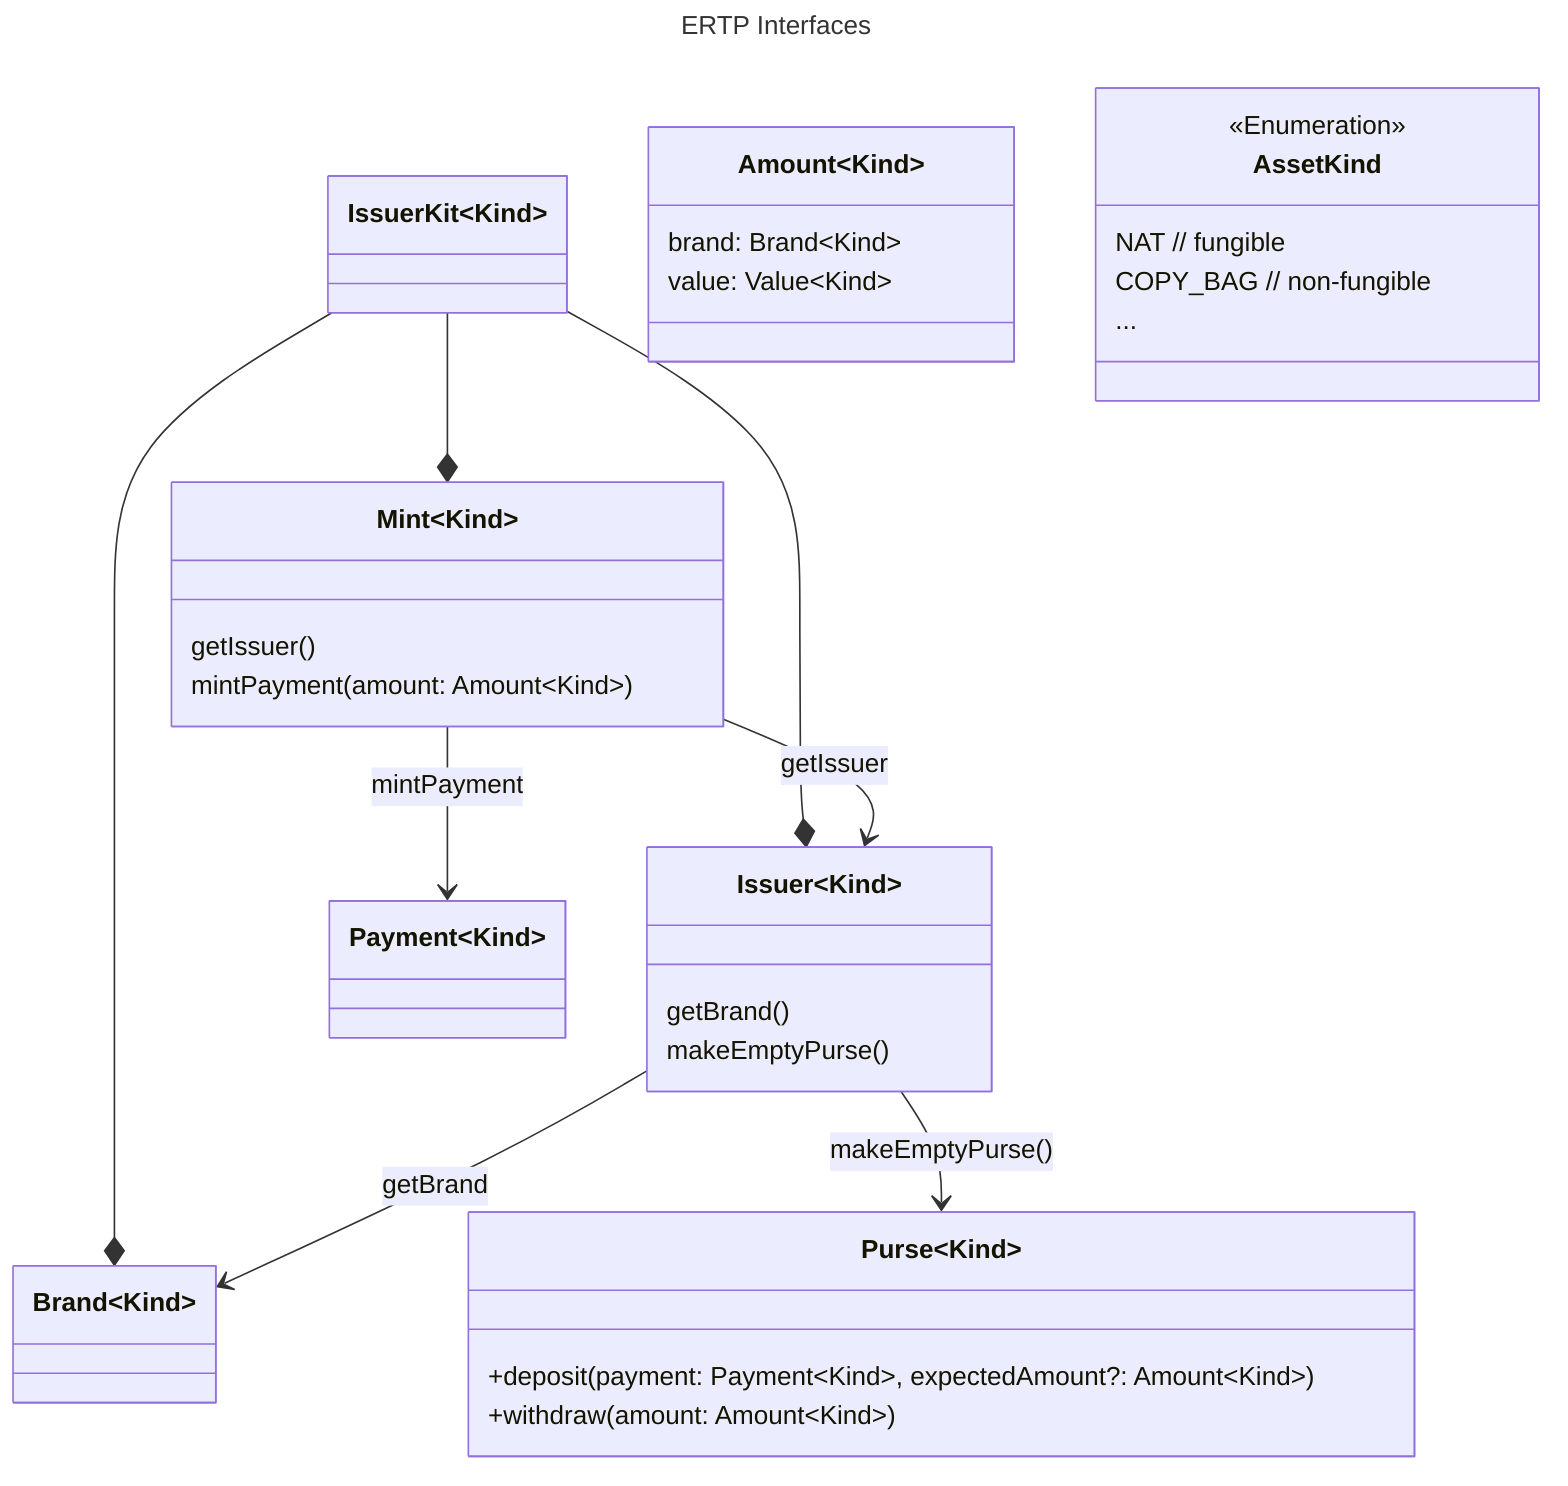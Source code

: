 ---
title: ERTP Interfaces
---
classDiagram
   class IssuerKit~Kind~
   IssuerKit --* Mint~Kind~
   IssuerKit --* Issuer~Kind~
   IssuerKit --* Brand~Kind~


   class Mint~Kind~ {
     getIssuer()
     mintPayment(amount: Amount~Kind~)
   }
Mint --> Issuer: getIssuer
Mint --> Payment~Kind~ : mintPayment
   class Issuer~Kind~ {
    getBrand()
makeEmptyPurse()
   }
   Issuer --> Brand: getBrand
   Issuer --> Purse~Kind~: makeEmptyPurse()
   class Brand~Kind~
   class Payment~Kind~
   class Amount~Kind~ {
     brand: Brand~Kind~
     value: Value~Kind~
    }
    class Purse~Kind~ {
        +deposit(payment: Payment~Kind~, expectedAmount?: Amount~Kind~)
        +withdraw(amount: Amount~Kind~)
    }

    class AssetKind {
     NAT // fungible
     COPY_BAG // non-fungible
     ...
    }
<<Enumeration>> AssetKind